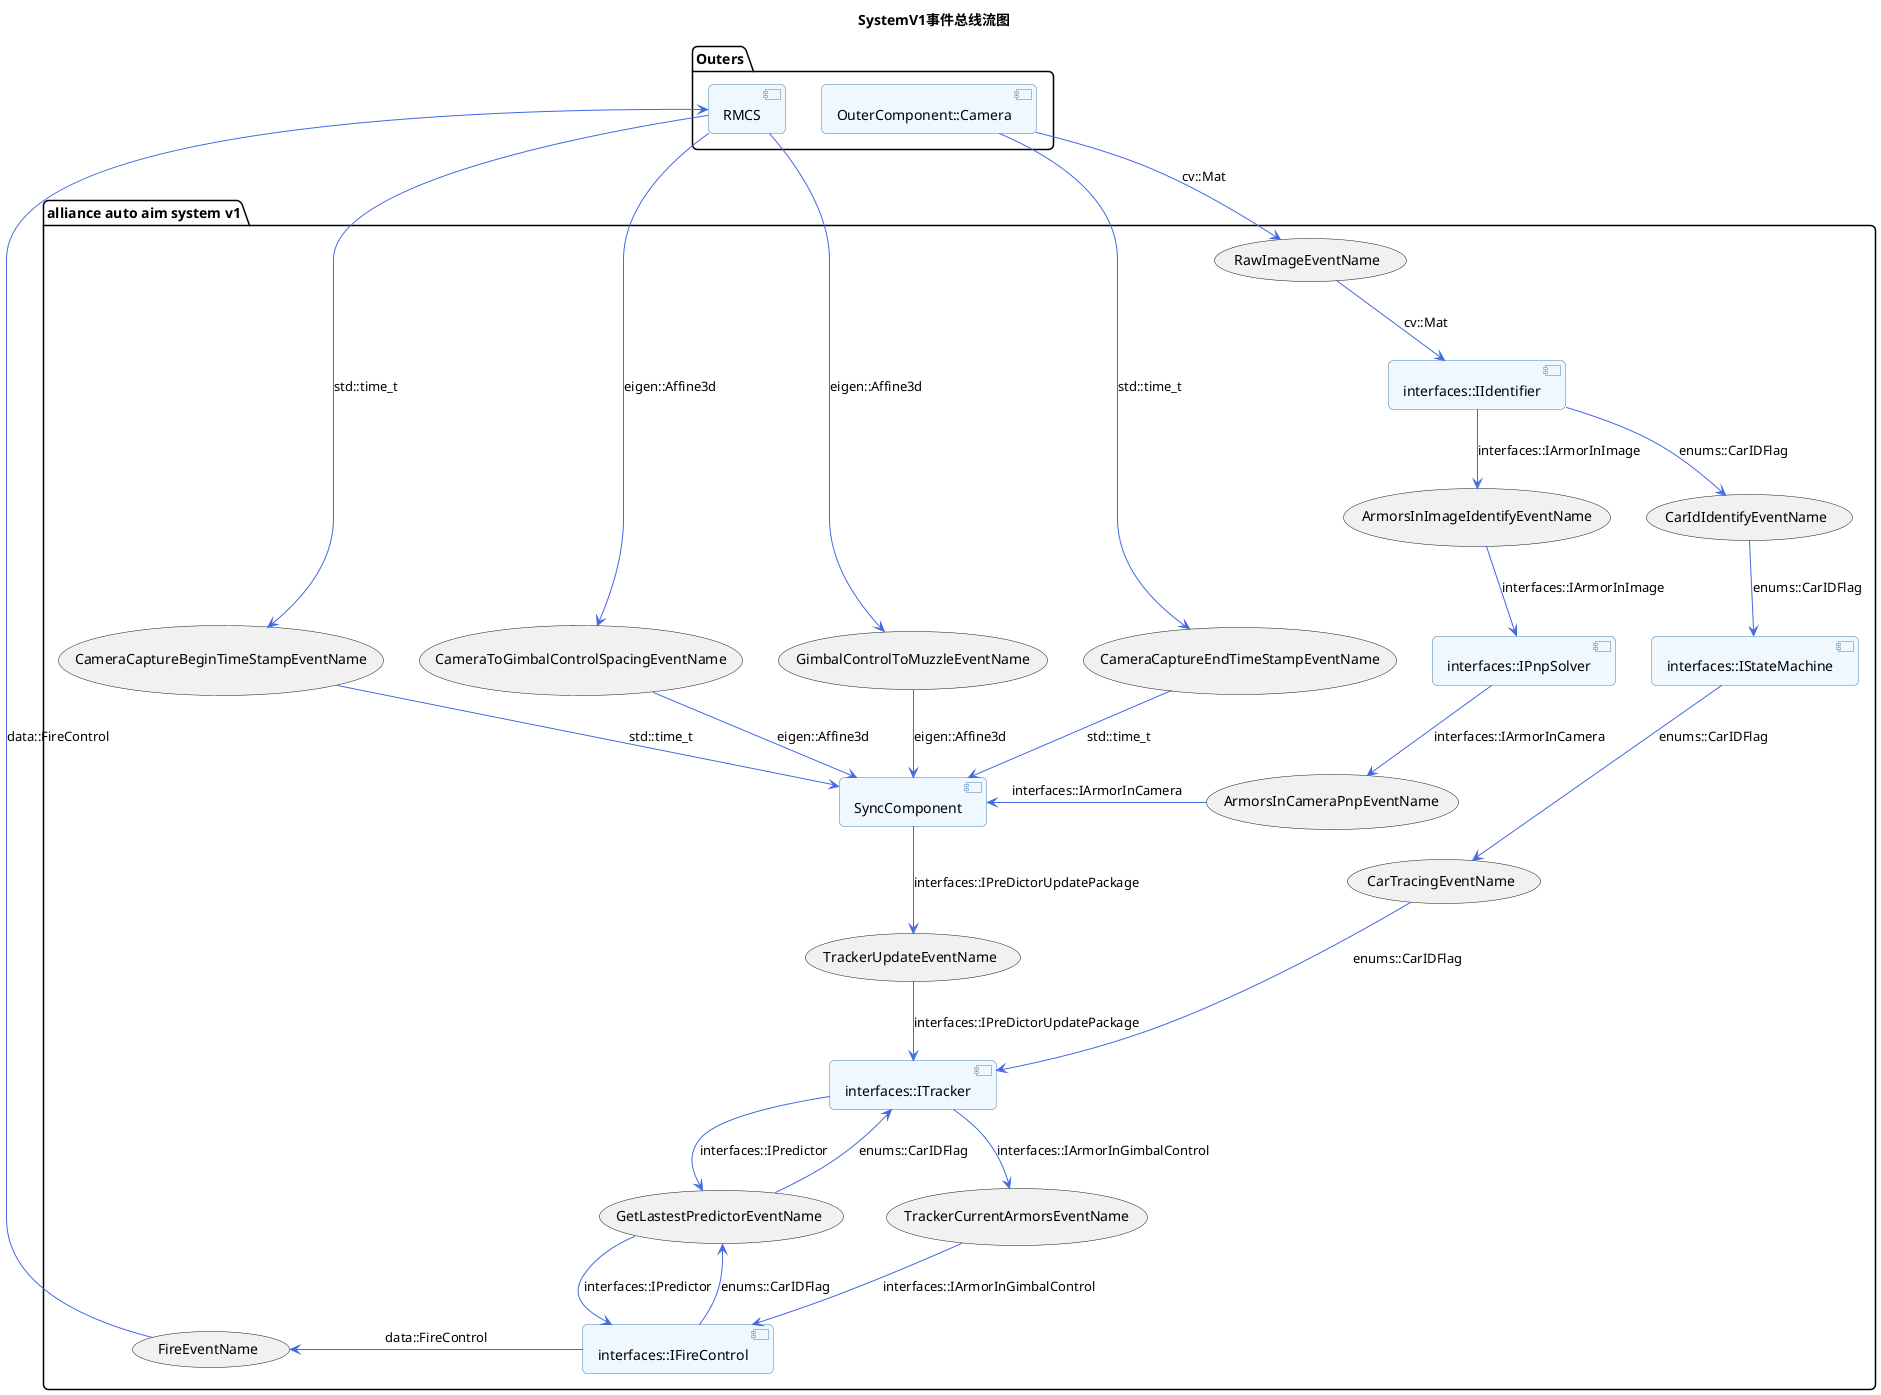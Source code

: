 @startuml SystemV1事件总线流图
skinparam roundCorner 10
skinparam shadowing false
skinparam defaultFontName Arial
skinparam component {
    BackgroundColor #F0F8FF
    BorderColor #4682B4
    ArrowColor #4169E1
}

title SystemV1事件总线流图


package "Outers"{
    [OuterComponent::Camera] as Camera
    [RMCS]
}
package "alliance auto aim system v1"{
[interfaces::IIdentifier] as Identifier
[interfaces::IFireControl] as FireControl
[interfaces::IStateMachine] as StateMachine
[interfaces::IPnpSolver] as PnpSolver
[interfaces::ITracker] as Tracker
[SyncComponent]
(RawImageEventName)
(CarIdIdentifyEventName)
(ArmorsInImageIdentifyEventName)
(ArmorsInCameraPnpEventName)
(CameraCaptureEndTimeStampEventName) 
(CameraCaptureBeginTimeStampEventName)
(CameraToGimbalControlSpacingEventName)
(GimbalControlToMuzzleEventName)
(TrackerUpdateEventName)
(CarTracingEventName) 
(TrackerCurrentArmorsEventName)
(GetLastestPredictorEventName)
(FireEventName) 
}

Camera --> (RawImageEventName) : cv::Mat
(RawImageEventName) --> Identifier : cv::Mat

Identifier --> (CarIdIdentifyEventName) : enums::CarIDFlag
(CarIdIdentifyEventName) -->StateMachine : enums::CarIDFlag

StateMachine --> (CarTracingEventName) : enums::CarIDFlag 
(CarTracingEventName) --> Tracker : enums::CarIDFlag 

Identifier --> (ArmorsInImageIdentifyEventName) : interfaces::IArmorInImage
(ArmorsInImageIdentifyEventName) --> PnpSolver : interfaces::IArmorInImage

PnpSolver --> (ArmorsInCameraPnpEventName) : interfaces::IArmorInCamera
(ArmorsInCameraPnpEventName)->[SyncComponent] : interfaces::IArmorInCamera

Camera --> (CameraCaptureEndTimeStampEventName) : std::time_t
(CameraCaptureEndTimeStampEventName) --> [SyncComponent] : std::time_t
[RMCS] --> (CameraCaptureBeginTimeStampEventName) : std::time_t
[RMCS] --> (CameraToGimbalControlSpacingEventName) : eigen::Affine3d
[RMCS] --> (GimbalControlToMuzzleEventName) : eigen::Affine3d
(CameraCaptureBeginTimeStampEventName) --> [SyncComponent]  : std::time_t
(CameraToGimbalControlSpacingEventName) --> [SyncComponent]  : eigen::Affine3d
(GimbalControlToMuzzleEventName) --> [SyncComponent]  : eigen::Affine3d

[SyncComponent] --> (TrackerUpdateEventName) : interfaces::IPreDictorUpdatePackage
(TrackerUpdateEventName) --> Tracker : interfaces::IPreDictorUpdatePackage
Tracker --> (TrackerCurrentArmorsEventName) : interfaces::IArmorInGimbalControl
(TrackerCurrentArmorsEventName) --> FireControl : interfaces::IArmorInGimbalControl
(GetLastestPredictorEventName) <-- FireControl : enums::CarIDFlag
(GetLastestPredictorEventName) --> Tracker : enums::CarIDFlag
Tracker --> (GetLastestPredictorEventName) : interfaces::IPredictor
FireControl <- (GetLastestPredictorEventName) : interfaces::IPredictor
FireControl -> (FireEventName) : data::FireControl
 [RMCS] <--  (FireEventName) : data::FireControl
@enduml
